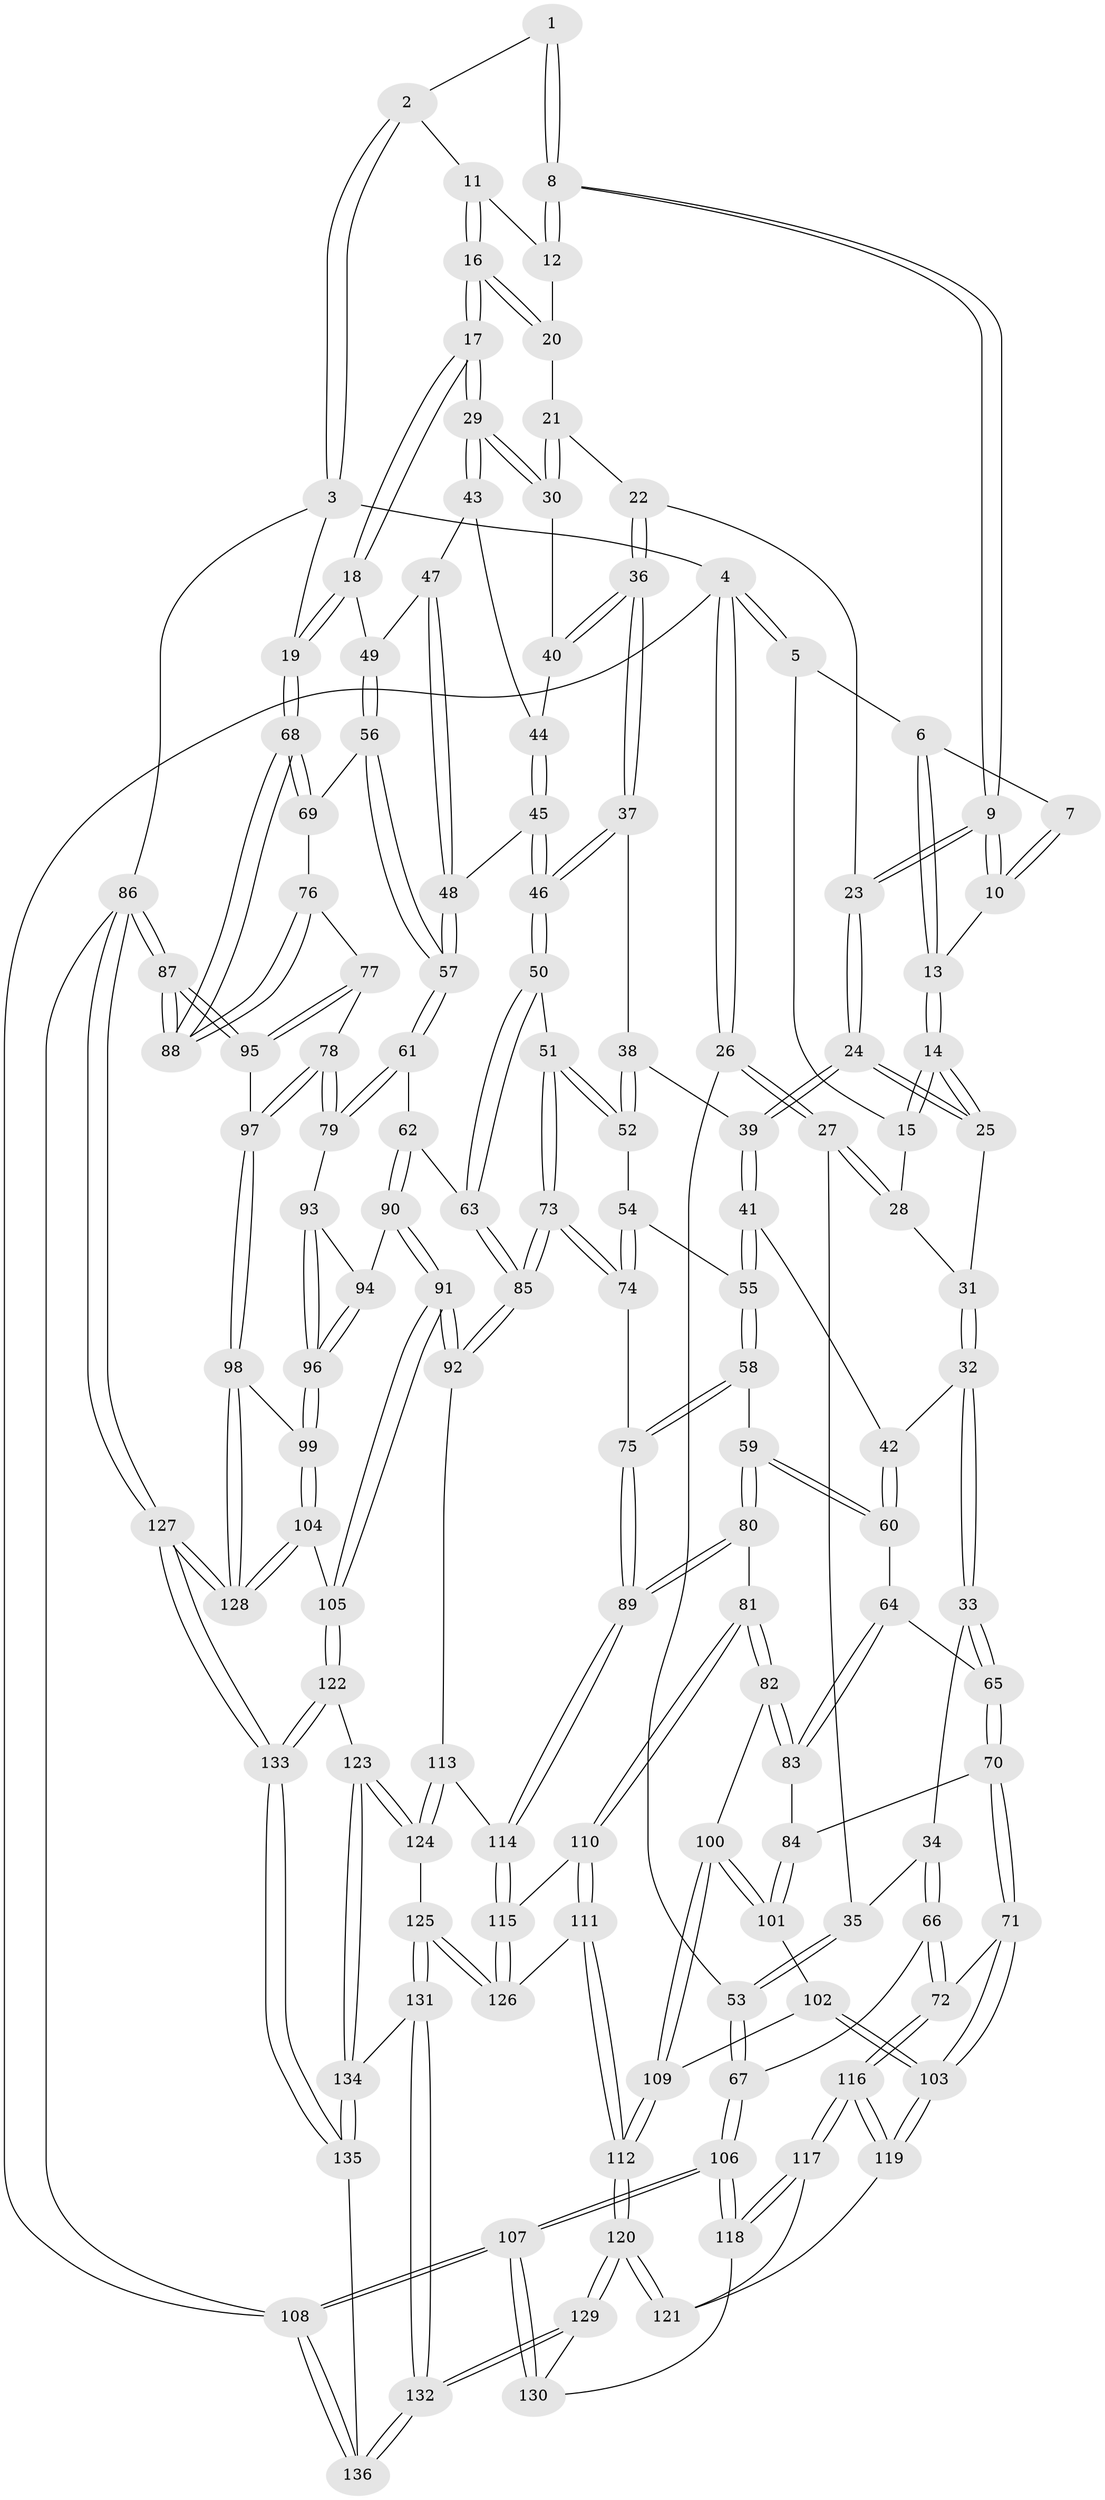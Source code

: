 // Generated by graph-tools (version 1.1) at 2025/27/03/09/25 03:27:16]
// undirected, 136 vertices, 337 edges
graph export_dot {
graph [start="1"]
  node [color=gray90,style=filled];
  1 [pos="+0.6695550356555618+0"];
  2 [pos="+0.7211836762746338+0"];
  3 [pos="+1+0"];
  4 [pos="+0+0"];
  5 [pos="+0.32492052912938835+0"];
  6 [pos="+0.35141937519009286+0"];
  7 [pos="+0.5307394876247342+0"];
  8 [pos="+0.631684248841315+0.12865324788753615"];
  9 [pos="+0.6299814410749338+0.1306743597014972"];
  10 [pos="+0.5704760050469464+0.1181323415478633"];
  11 [pos="+0.762941875991002+0.0700846429109397"];
  12 [pos="+0.720906746176185+0.10926133873050999"];
  13 [pos="+0.4700241857000172+0.11868925119731126"];
  14 [pos="+0.44358748443382084+0.17539480515813405"];
  15 [pos="+0.22891275211985018+0.09809250542755611"];
  16 [pos="+0.9224427505919953+0.13296956348984668"];
  17 [pos="+1+0.1595083230782519"];
  18 [pos="+1+0.1281779344064103"];
  19 [pos="+1+0.11326813024756156"];
  20 [pos="+0.7700602720951842+0.16688849816587847"];
  21 [pos="+0.7451245351729535+0.21400648122695773"];
  22 [pos="+0.6639611188415001+0.2190673078718975"];
  23 [pos="+0.6346972733777052+0.16243427477919387"];
  24 [pos="+0.4461865841232033+0.3120406322070219"];
  25 [pos="+0.4347046095653123+0.2651447660013909"];
  26 [pos="+0+0.010359768083737887"];
  27 [pos="+0.06070994551201098+0.17611702259882556"];
  28 [pos="+0.20757385679735116+0.1317996670031041"];
  29 [pos="+1+0.17302972904830552"];
  30 [pos="+0.8156724548802949+0.2758404888504915"];
  31 [pos="+0.23202660807269546+0.17187126776943548"];
  32 [pos="+0.26366163301979423+0.39424453866819453"];
  33 [pos="+0.21977459989447154+0.4266756869360163"];
  34 [pos="+0.2007427564042755+0.42221490904205305"];
  35 [pos="+0.12189677528273628+0.37644190109022013"];
  36 [pos="+0.6499508998964783+0.33197913939703666"];
  37 [pos="+0.6269902546859072+0.3561523299689061"];
  38 [pos="+0.5912792755740786+0.36904620881336075"];
  39 [pos="+0.44701801202555713+0.33580355242832827"];
  40 [pos="+0.7738049644976108+0.3272007941750923"];
  41 [pos="+0.4372389358654025+0.34550900556396447"];
  42 [pos="+0.41430043300911296+0.3622850494743879"];
  43 [pos="+0.8633800810413529+0.4043584128104843"];
  44 [pos="+0.7820169664524376+0.3463383054544883"];
  45 [pos="+0.7658876613016011+0.4540616995261955"];
  46 [pos="+0.7375797671345959+0.46713173735419744"];
  47 [pos="+0.858977160330564+0.42564038906015683"];
  48 [pos="+0.825974119181676+0.4600778884507199"];
  49 [pos="+0.9250611292602938+0.4690743999160735"];
  50 [pos="+0.7173327060114348+0.5335853149167682"];
  51 [pos="+0.6803543681921749+0.5393745645771699"];
  52 [pos="+0.5985909332593357+0.5090023570716855"];
  53 [pos="+0+0.47233434961010595"];
  54 [pos="+0.582537758121824+0.523931970957465"];
  55 [pos="+0.5307420222277934+0.5377615803021618"];
  56 [pos="+0.9254453087280033+0.5312388383952167"];
  57 [pos="+0.8608904617735381+0.5505454488117458"];
  58 [pos="+0.5021913748849761+0.5607552609689137"];
  59 [pos="+0.46583164176367997+0.5711366196197103"];
  60 [pos="+0.4233881735488997+0.5266290226885845"];
  61 [pos="+0.8452705650661163+0.5722924291362379"];
  62 [pos="+0.776279354288093+0.590696647718758"];
  63 [pos="+0.7352654764117571+0.5535238984938917"];
  64 [pos="+0.3481928553932673+0.5585889172138985"];
  65 [pos="+0.2302015353067319+0.4827001558592361"];
  66 [pos="+0.030851995285109467+0.5675741974523417"];
  67 [pos="+0+0.5149906195195904"];
  68 [pos="+1+0.4790426169321905"];
  69 [pos="+0.9359377847213531+0.5353628139934086"];
  70 [pos="+0.20498122555178952+0.6035416577596191"];
  71 [pos="+0.15668616606098512+0.6455661295991327"];
  72 [pos="+0.12758955120741133+0.6608050800764935"];
  73 [pos="+0.6208259594678783+0.6719272290276858"];
  74 [pos="+0.6021004791128256+0.6608576873997732"];
  75 [pos="+0.5823004702522749+0.6584231616356406"];
  76 [pos="+0.9644321327304692+0.6284679076415045"];
  77 [pos="+0.9558347346412638+0.6339138639654388"];
  78 [pos="+0.8929802528993631+0.6433717811586362"];
  79 [pos="+0.8839705349009473+0.6386468209148485"];
  80 [pos="+0.4420267460993594+0.6582753788353966"];
  81 [pos="+0.436017313644845+0.6603348029451941"];
  82 [pos="+0.38759873159651215+0.6615485417511017"];
  83 [pos="+0.34985043258397236+0.6097978699365965"];
  84 [pos="+0.24878812011669113+0.6282989576350745"];
  85 [pos="+0.6364681512348278+0.6924376071432004"];
  86 [pos="+1+1"];
  87 [pos="+1+0.8206163469549169"];
  88 [pos="+1+0.6718117119877773"];
  89 [pos="+0.481601692269542+0.6818793745766889"];
  90 [pos="+0.7624998829664305+0.6475389925110803"];
  91 [pos="+0.7101173677676388+0.7335909736268561"];
  92 [pos="+0.64789806909568+0.7101067372052227"];
  93 [pos="+0.8604458765016259+0.662011084729493"];
  94 [pos="+0.8175859035327128+0.6674648056213405"];
  95 [pos="+0.9404541238766818+0.7787955159384969"];
  96 [pos="+0.8454709070450239+0.7184010115130909"];
  97 [pos="+0.9219878408685248+0.7803521126797279"];
  98 [pos="+0.880304756748168+0.7969668619389864"];
  99 [pos="+0.846308492666715+0.7881578219504011"];
  100 [pos="+0.37531094869550957+0.6725608130493896"];
  101 [pos="+0.28051390593667413+0.6709043676857251"];
  102 [pos="+0.279509306204932+0.698473389937194"];
  103 [pos="+0.26133195632483364+0.7440413443533948"];
  104 [pos="+0.7478299934103881+0.7895755491782913"];
  105 [pos="+0.745322120129587+0.7890235766506457"];
  106 [pos="+0+0.9749007540580993"];
  107 [pos="+0+1"];
  108 [pos="+0+1"];
  109 [pos="+0.35196539292851303+0.7251865530893248"];
  110 [pos="+0.4223115017933511+0.7383936751136082"];
  111 [pos="+0.35710492061558036+0.8083739473719687"];
  112 [pos="+0.33795356866638054+0.810426391179562"];
  113 [pos="+0.5824965615633196+0.767135408521974"];
  114 [pos="+0.505095318787097+0.7692874613873133"];
  115 [pos="+0.4814687357362852+0.8010007222651345"];
  116 [pos="+0.09636081507169046+0.7423182229845733"];
  117 [pos="+0.08261107617034011+0.7669176999201895"];
  118 [pos="+0.061399812190413385+0.7979173267303846"];
  119 [pos="+0.26192718151353883+0.7495894865174465"];
  120 [pos="+0.31028085226622293+0.8298237387941299"];
  121 [pos="+0.27598766237705824+0.7802355363490459"];
  122 [pos="+0.7276159669562584+0.8157553588416306"];
  123 [pos="+0.6415078490097101+0.8956635387357497"];
  124 [pos="+0.5851237613977046+0.8121527714189566"];
  125 [pos="+0.49453783539001306+0.8846994628088813"];
  126 [pos="+0.4706518644131586+0.8246684659797013"];
  127 [pos="+0.9242386919663179+1"];
  128 [pos="+0.8964481001202627+1"];
  129 [pos="+0.2832526580155675+0.8949529196927322"];
  130 [pos="+0.2625495684471293+0.8926406235985822"];
  131 [pos="+0.49698433582090096+0.9028602879530856"];
  132 [pos="+0.37765933458318346+1"];
  133 [pos="+0.8124054405922332+1"];
  134 [pos="+0.6323215625152421+0.9159562479824904"];
  135 [pos="+0.7325368078126507+1"];
  136 [pos="+0.3834564989607024+1"];
  1 -- 2;
  1 -- 8;
  1 -- 8;
  2 -- 3;
  2 -- 3;
  2 -- 11;
  3 -- 4;
  3 -- 19;
  3 -- 86;
  4 -- 5;
  4 -- 5;
  4 -- 26;
  4 -- 26;
  4 -- 108;
  5 -- 6;
  5 -- 15;
  6 -- 7;
  6 -- 13;
  6 -- 13;
  7 -- 10;
  7 -- 10;
  8 -- 9;
  8 -- 9;
  8 -- 12;
  8 -- 12;
  9 -- 10;
  9 -- 10;
  9 -- 23;
  9 -- 23;
  10 -- 13;
  11 -- 12;
  11 -- 16;
  11 -- 16;
  12 -- 20;
  13 -- 14;
  13 -- 14;
  14 -- 15;
  14 -- 15;
  14 -- 25;
  14 -- 25;
  15 -- 28;
  16 -- 17;
  16 -- 17;
  16 -- 20;
  16 -- 20;
  17 -- 18;
  17 -- 18;
  17 -- 29;
  17 -- 29;
  18 -- 19;
  18 -- 19;
  18 -- 49;
  19 -- 68;
  19 -- 68;
  20 -- 21;
  21 -- 22;
  21 -- 30;
  21 -- 30;
  22 -- 23;
  22 -- 36;
  22 -- 36;
  23 -- 24;
  23 -- 24;
  24 -- 25;
  24 -- 25;
  24 -- 39;
  24 -- 39;
  25 -- 31;
  26 -- 27;
  26 -- 27;
  26 -- 53;
  27 -- 28;
  27 -- 28;
  27 -- 35;
  28 -- 31;
  29 -- 30;
  29 -- 30;
  29 -- 43;
  29 -- 43;
  30 -- 40;
  31 -- 32;
  31 -- 32;
  32 -- 33;
  32 -- 33;
  32 -- 42;
  33 -- 34;
  33 -- 65;
  33 -- 65;
  34 -- 35;
  34 -- 66;
  34 -- 66;
  35 -- 53;
  35 -- 53;
  36 -- 37;
  36 -- 37;
  36 -- 40;
  36 -- 40;
  37 -- 38;
  37 -- 46;
  37 -- 46;
  38 -- 39;
  38 -- 52;
  38 -- 52;
  39 -- 41;
  39 -- 41;
  40 -- 44;
  41 -- 42;
  41 -- 55;
  41 -- 55;
  42 -- 60;
  42 -- 60;
  43 -- 44;
  43 -- 47;
  44 -- 45;
  44 -- 45;
  45 -- 46;
  45 -- 46;
  45 -- 48;
  46 -- 50;
  46 -- 50;
  47 -- 48;
  47 -- 48;
  47 -- 49;
  48 -- 57;
  48 -- 57;
  49 -- 56;
  49 -- 56;
  50 -- 51;
  50 -- 63;
  50 -- 63;
  51 -- 52;
  51 -- 52;
  51 -- 73;
  51 -- 73;
  52 -- 54;
  53 -- 67;
  53 -- 67;
  54 -- 55;
  54 -- 74;
  54 -- 74;
  55 -- 58;
  55 -- 58;
  56 -- 57;
  56 -- 57;
  56 -- 69;
  57 -- 61;
  57 -- 61;
  58 -- 59;
  58 -- 75;
  58 -- 75;
  59 -- 60;
  59 -- 60;
  59 -- 80;
  59 -- 80;
  60 -- 64;
  61 -- 62;
  61 -- 79;
  61 -- 79;
  62 -- 63;
  62 -- 90;
  62 -- 90;
  63 -- 85;
  63 -- 85;
  64 -- 65;
  64 -- 83;
  64 -- 83;
  65 -- 70;
  65 -- 70;
  66 -- 67;
  66 -- 72;
  66 -- 72;
  67 -- 106;
  67 -- 106;
  68 -- 69;
  68 -- 69;
  68 -- 88;
  68 -- 88;
  69 -- 76;
  70 -- 71;
  70 -- 71;
  70 -- 84;
  71 -- 72;
  71 -- 103;
  71 -- 103;
  72 -- 116;
  72 -- 116;
  73 -- 74;
  73 -- 74;
  73 -- 85;
  73 -- 85;
  74 -- 75;
  75 -- 89;
  75 -- 89;
  76 -- 77;
  76 -- 88;
  76 -- 88;
  77 -- 78;
  77 -- 95;
  77 -- 95;
  78 -- 79;
  78 -- 79;
  78 -- 97;
  78 -- 97;
  79 -- 93;
  80 -- 81;
  80 -- 89;
  80 -- 89;
  81 -- 82;
  81 -- 82;
  81 -- 110;
  81 -- 110;
  82 -- 83;
  82 -- 83;
  82 -- 100;
  83 -- 84;
  84 -- 101;
  84 -- 101;
  85 -- 92;
  85 -- 92;
  86 -- 87;
  86 -- 87;
  86 -- 127;
  86 -- 127;
  86 -- 108;
  87 -- 88;
  87 -- 88;
  87 -- 95;
  87 -- 95;
  89 -- 114;
  89 -- 114;
  90 -- 91;
  90 -- 91;
  90 -- 94;
  91 -- 92;
  91 -- 92;
  91 -- 105;
  91 -- 105;
  92 -- 113;
  93 -- 94;
  93 -- 96;
  93 -- 96;
  94 -- 96;
  94 -- 96;
  95 -- 97;
  96 -- 99;
  96 -- 99;
  97 -- 98;
  97 -- 98;
  98 -- 99;
  98 -- 128;
  98 -- 128;
  99 -- 104;
  99 -- 104;
  100 -- 101;
  100 -- 101;
  100 -- 109;
  100 -- 109;
  101 -- 102;
  102 -- 103;
  102 -- 103;
  102 -- 109;
  103 -- 119;
  103 -- 119;
  104 -- 105;
  104 -- 128;
  104 -- 128;
  105 -- 122;
  105 -- 122;
  106 -- 107;
  106 -- 107;
  106 -- 118;
  106 -- 118;
  107 -- 108;
  107 -- 108;
  107 -- 130;
  107 -- 130;
  108 -- 136;
  108 -- 136;
  109 -- 112;
  109 -- 112;
  110 -- 111;
  110 -- 111;
  110 -- 115;
  111 -- 112;
  111 -- 112;
  111 -- 126;
  112 -- 120;
  112 -- 120;
  113 -- 114;
  113 -- 124;
  113 -- 124;
  114 -- 115;
  114 -- 115;
  115 -- 126;
  115 -- 126;
  116 -- 117;
  116 -- 117;
  116 -- 119;
  116 -- 119;
  117 -- 118;
  117 -- 118;
  117 -- 121;
  118 -- 130;
  119 -- 121;
  120 -- 121;
  120 -- 121;
  120 -- 129;
  120 -- 129;
  122 -- 123;
  122 -- 133;
  122 -- 133;
  123 -- 124;
  123 -- 124;
  123 -- 134;
  123 -- 134;
  124 -- 125;
  125 -- 126;
  125 -- 126;
  125 -- 131;
  125 -- 131;
  127 -- 128;
  127 -- 128;
  127 -- 133;
  127 -- 133;
  129 -- 130;
  129 -- 132;
  129 -- 132;
  131 -- 132;
  131 -- 132;
  131 -- 134;
  132 -- 136;
  132 -- 136;
  133 -- 135;
  133 -- 135;
  134 -- 135;
  134 -- 135;
  135 -- 136;
}
